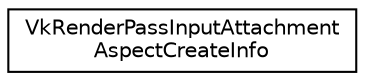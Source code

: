 digraph "Graphical Class Hierarchy"
{
 // LATEX_PDF_SIZE
  edge [fontname="Helvetica",fontsize="10",labelfontname="Helvetica",labelfontsize="10"];
  node [fontname="Helvetica",fontsize="10",shape=record];
  rankdir="LR";
  Node0 [label="VkRenderPassInputAttachment\lAspectCreateInfo",height=0.2,width=0.4,color="black", fillcolor="white", style="filled",URL="$structVkRenderPassInputAttachmentAspectCreateInfo.html",tooltip=" "];
}
